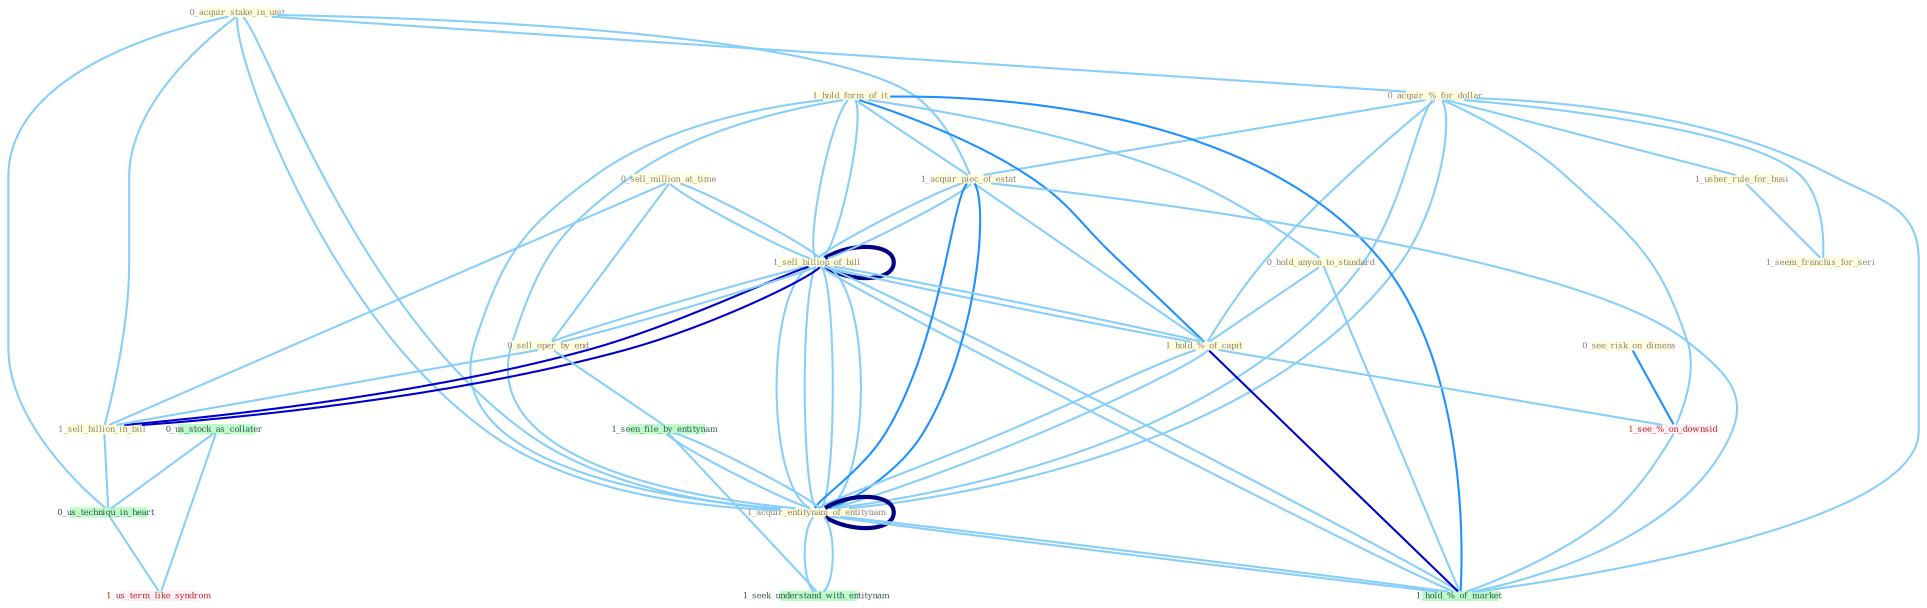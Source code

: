 Graph G{ 
    node
    [shape=polygon,style=filled,width=.5,height=.06,color="#BDFCC9",fixedsize=true,fontsize=4,
    fontcolor="#2f4f4f"];
    {node
    [color="#ffffe0", fontcolor="#8b7d6b"] "0_acquir_stake_in_unit " "0_acquir_%_for_dollar " "1_usher_rule_for_busi " "1_hold_form_of_it " "0_sell_million_at_time " "0_hold_anyon_to_standard " "1_sell_billion_of_bill " "0_sell_oper_by_end " "1_acquir_piec_of_estat " "1_hold_%_of_capit " "1_seem_franchis_for_seri " "1_sell_billion_of_bill " "1_acquir_entitynam_of_entitynam " "0_see_risk_on_dimens " "1_sell_billion_in_bill "}
{node [color="#fff0f5", fontcolor="#b22222"] "1_see_%_on_downsid " "1_us_term_like_syndrom "}
edge [color="#B0E2FF"];

	"0_acquir_stake_in_unit " -- "0_acquir_%_for_dollar " [w="1", color="#87cefa" ];
	"0_acquir_stake_in_unit " -- "1_acquir_piec_of_estat " [w="1", color="#87cefa" ];
	"0_acquir_stake_in_unit " -- "1_acquir_entitynam_of_entitynam " [w="1", color="#87cefa" ];
	"0_acquir_stake_in_unit " -- "1_sell_billion_in_bill " [w="1", color="#87cefa" ];
	"0_acquir_stake_in_unit " -- "1_acquir_entitynam_of_entitynam " [w="1", color="#87cefa" ];
	"0_acquir_stake_in_unit " -- "0_us_techniqu_in_heart " [w="1", color="#87cefa" ];
	"0_acquir_%_for_dollar " -- "1_usher_rule_for_busi " [w="1", color="#87cefa" ];
	"0_acquir_%_for_dollar " -- "1_acquir_piec_of_estat " [w="1", color="#87cefa" ];
	"0_acquir_%_for_dollar " -- "1_hold_%_of_capit " [w="1", color="#87cefa" ];
	"0_acquir_%_for_dollar " -- "1_seem_franchis_for_seri " [w="1", color="#87cefa" ];
	"0_acquir_%_for_dollar " -- "1_acquir_entitynam_of_entitynam " [w="1", color="#87cefa" ];
	"0_acquir_%_for_dollar " -- "1_acquir_entitynam_of_entitynam " [w="1", color="#87cefa" ];
	"0_acquir_%_for_dollar " -- "1_see_%_on_downsid " [w="1", color="#87cefa" ];
	"0_acquir_%_for_dollar " -- "1_hold_%_of_market " [w="1", color="#87cefa" ];
	"1_usher_rule_for_busi " -- "1_seem_franchis_for_seri " [w="1", color="#87cefa" ];
	"1_hold_form_of_it " -- "0_hold_anyon_to_standard " [w="1", color="#87cefa" ];
	"1_hold_form_of_it " -- "1_sell_billion_of_bill " [w="1", color="#87cefa" ];
	"1_hold_form_of_it " -- "1_acquir_piec_of_estat " [w="1", color="#87cefa" ];
	"1_hold_form_of_it " -- "1_hold_%_of_capit " [w="2", color="#1e90ff" , len=0.8];
	"1_hold_form_of_it " -- "1_sell_billion_of_bill " [w="1", color="#87cefa" ];
	"1_hold_form_of_it " -- "1_acquir_entitynam_of_entitynam " [w="1", color="#87cefa" ];
	"1_hold_form_of_it " -- "1_acquir_entitynam_of_entitynam " [w="1", color="#87cefa" ];
	"1_hold_form_of_it " -- "1_hold_%_of_market " [w="2", color="#1e90ff" , len=0.8];
	"0_sell_million_at_time " -- "1_sell_billion_of_bill " [w="1", color="#87cefa" ];
	"0_sell_million_at_time " -- "0_sell_oper_by_end " [w="1", color="#87cefa" ];
	"0_sell_million_at_time " -- "1_sell_billion_of_bill " [w="1", color="#87cefa" ];
	"0_sell_million_at_time " -- "1_sell_billion_in_bill " [w="1", color="#87cefa" ];
	"0_hold_anyon_to_standard " -- "1_hold_%_of_capit " [w="1", color="#87cefa" ];
	"0_hold_anyon_to_standard " -- "1_hold_%_of_market " [w="1", color="#87cefa" ];
	"1_sell_billion_of_bill " -- "0_sell_oper_by_end " [w="1", color="#87cefa" ];
	"1_sell_billion_of_bill " -- "1_acquir_piec_of_estat " [w="1", color="#87cefa" ];
	"1_sell_billion_of_bill " -- "1_hold_%_of_capit " [w="1", color="#87cefa" ];
	"1_sell_billion_of_bill " -- "1_sell_billion_of_bill " [w="4", style=bold, color="#000080", len=0.4];
	"1_sell_billion_of_bill " -- "1_acquir_entitynam_of_entitynam " [w="1", color="#87cefa" ];
	"1_sell_billion_of_bill " -- "1_sell_billion_in_bill " [w="3", color="#0000cd" , len=0.6];
	"1_sell_billion_of_bill " -- "1_acquir_entitynam_of_entitynam " [w="1", color="#87cefa" ];
	"1_sell_billion_of_bill " -- "1_hold_%_of_market " [w="1", color="#87cefa" ];
	"0_sell_oper_by_end " -- "1_sell_billion_of_bill " [w="1", color="#87cefa" ];
	"0_sell_oper_by_end " -- "1_sell_billion_in_bill " [w="1", color="#87cefa" ];
	"0_sell_oper_by_end " -- "1_seen_file_by_entitynam " [w="1", color="#87cefa" ];
	"1_acquir_piec_of_estat " -- "1_hold_%_of_capit " [w="1", color="#87cefa" ];
	"1_acquir_piec_of_estat " -- "1_sell_billion_of_bill " [w="1", color="#87cefa" ];
	"1_acquir_piec_of_estat " -- "1_acquir_entitynam_of_entitynam " [w="2", color="#1e90ff" , len=0.8];
	"1_acquir_piec_of_estat " -- "1_acquir_entitynam_of_entitynam " [w="2", color="#1e90ff" , len=0.8];
	"1_acquir_piec_of_estat " -- "1_hold_%_of_market " [w="1", color="#87cefa" ];
	"1_hold_%_of_capit " -- "1_sell_billion_of_bill " [w="1", color="#87cefa" ];
	"1_hold_%_of_capit " -- "1_acquir_entitynam_of_entitynam " [w="1", color="#87cefa" ];
	"1_hold_%_of_capit " -- "1_acquir_entitynam_of_entitynam " [w="1", color="#87cefa" ];
	"1_hold_%_of_capit " -- "1_see_%_on_downsid " [w="1", color="#87cefa" ];
	"1_hold_%_of_capit " -- "1_hold_%_of_market " [w="3", color="#0000cd" , len=0.6];
	"1_sell_billion_of_bill " -- "1_acquir_entitynam_of_entitynam " [w="1", color="#87cefa" ];
	"1_sell_billion_of_bill " -- "1_sell_billion_in_bill " [w="3", color="#0000cd" , len=0.6];
	"1_sell_billion_of_bill " -- "1_acquir_entitynam_of_entitynam " [w="1", color="#87cefa" ];
	"1_sell_billion_of_bill " -- "1_hold_%_of_market " [w="1", color="#87cefa" ];
	"1_acquir_entitynam_of_entitynam " -- "1_seen_file_by_entitynam " [w="1", color="#87cefa" ];
	"1_acquir_entitynam_of_entitynam " -- "1_seek_understand_with_entitynam " [w="1", color="#87cefa" ];
	"1_acquir_entitynam_of_entitynam " -- "1_acquir_entitynam_of_entitynam " [w="4", style=bold, color="#000080", len=0.4];
	"1_acquir_entitynam_of_entitynam " -- "1_hold_%_of_market " [w="1", color="#87cefa" ];
	"0_see_risk_on_dimens " -- "1_see_%_on_downsid " [w="2", color="#1e90ff" , len=0.8];
	"1_sell_billion_in_bill " -- "0_us_techniqu_in_heart " [w="1", color="#87cefa" ];
	"1_seen_file_by_entitynam " -- "1_seek_understand_with_entitynam " [w="1", color="#87cefa" ];
	"1_seen_file_by_entitynam " -- "1_acquir_entitynam_of_entitynam " [w="1", color="#87cefa" ];
	"0_us_stock_as_collater " -- "0_us_techniqu_in_heart " [w="1", color="#87cefa" ];
	"0_us_stock_as_collater " -- "1_us_term_like_syndrom " [w="1", color="#87cefa" ];
	"1_seek_understand_with_entitynam " -- "1_acquir_entitynam_of_entitynam " [w="1", color="#87cefa" ];
	"1_acquir_entitynam_of_entitynam " -- "1_hold_%_of_market " [w="1", color="#87cefa" ];
	"0_us_techniqu_in_heart " -- "1_us_term_like_syndrom " [w="1", color="#87cefa" ];
	"1_see_%_on_downsid " -- "1_hold_%_of_market " [w="1", color="#87cefa" ];
}